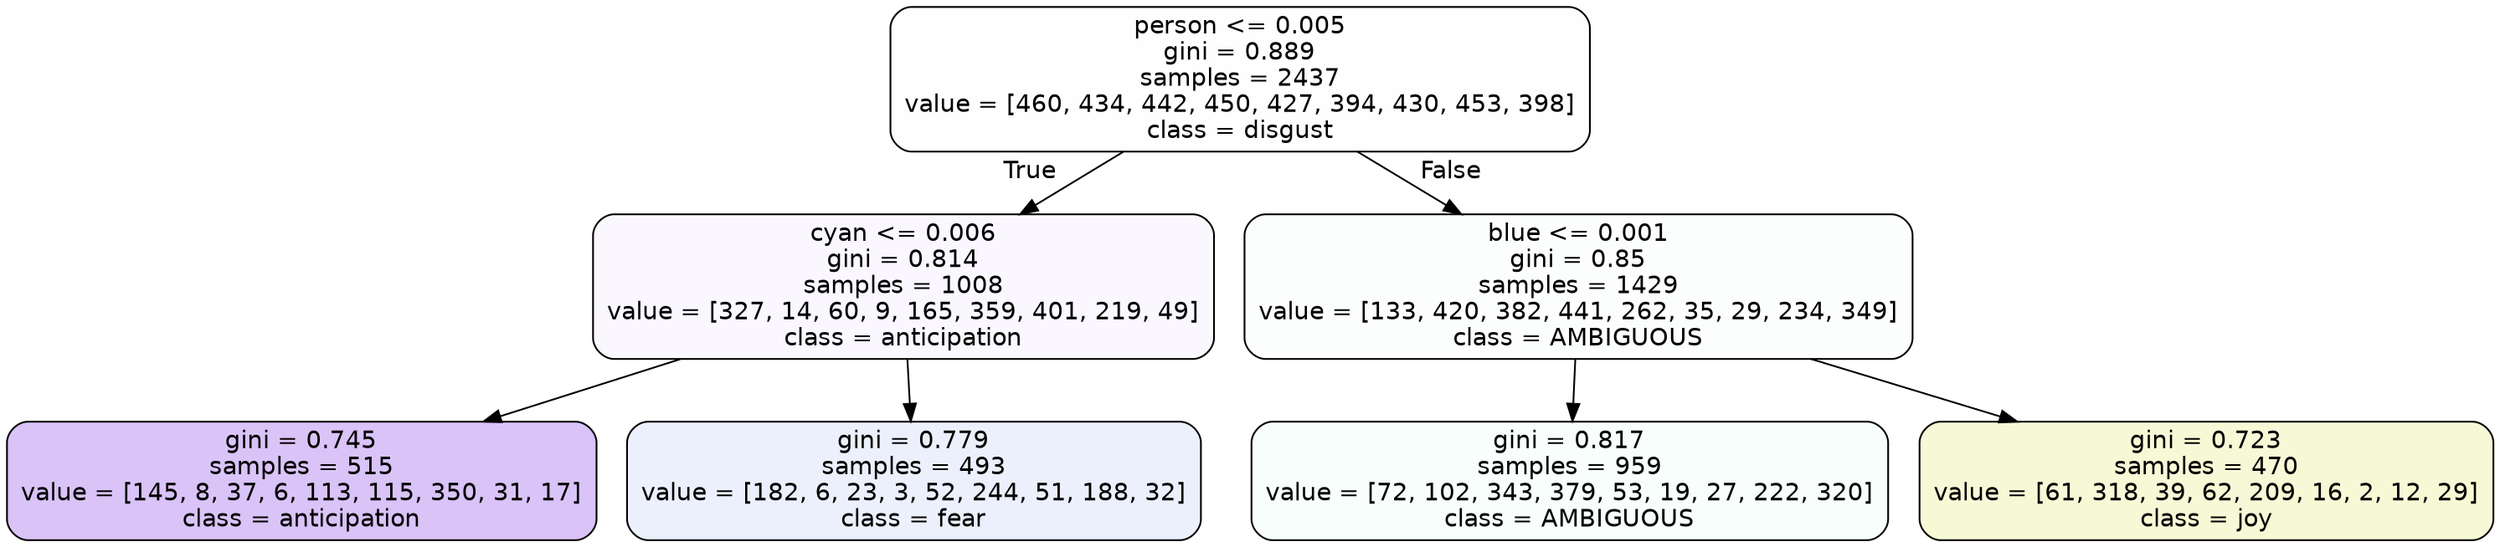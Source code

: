digraph Tree {
node [shape=box, style="filled, rounded", color="black", fontname=helvetica] ;
edge [fontname=helvetica] ;
0 [label="person <= 0.005\ngini = 0.889\nsamples = 2437\nvalue = [460, 434, 442, 450, 427, 394, 430, 453, 398]\nclass = disgust", fillcolor="#e5813901"] ;
1 [label="cyan <= 0.006\ngini = 0.814\nsamples = 1008\nvalue = [327, 14, 60, 9, 165, 359, 401, 219, 49]\nclass = anticipation", fillcolor="#8139e509"] ;
0 -> 1 [labeldistance=2.5, labelangle=45, headlabel="True"] ;
2 [label="gini = 0.745\nsamples = 515\nvalue = [145, 8, 37, 6, 113, 115, 350, 31, 17]\nclass = anticipation", fillcolor="#8139e54d"] ;
1 -> 2 ;
3 [label="gini = 0.779\nsamples = 493\nvalue = [182, 6, 23, 3, 52, 244, 51, 188, 32]\nclass = fear", fillcolor="#3964e518"] ;
1 -> 3 ;
4 [label="blue <= 0.001\ngini = 0.85\nsamples = 1429\nvalue = [133, 420, 382, 441, 262, 35, 29, 234, 349]\nclass = AMBIGUOUS", fillcolor="#39e58103"] ;
0 -> 4 [labeldistance=2.5, labelangle=-45, headlabel="False"] ;
5 [label="gini = 0.817\nsamples = 959\nvalue = [72, 102, 343, 379, 53, 19, 27, 222, 320]\nclass = AMBIGUOUS", fillcolor="#39e58108"] ;
4 -> 5 ;
6 [label="gini = 0.723\nsamples = 470\nvalue = [61, 318, 39, 62, 209, 16, 2, 12, 29]\nclass = joy", fillcolor="#d7e53934"] ;
4 -> 6 ;
}